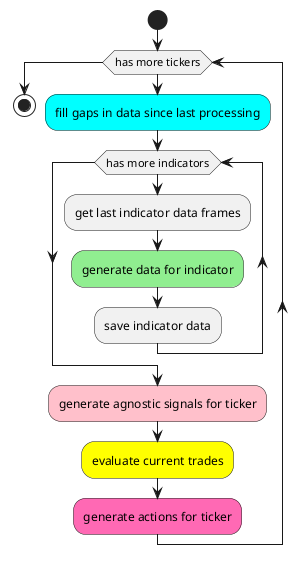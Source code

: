 @startuml analysis
start
while (has more tickers)
  #Cyan:fill gaps in data since last processing;
  while (has more indicators)
    :get last indicator data frames;
    #LightGreen:generate data for indicator;
    :save indicator data;
  endwhile
  #Pink:generate agnostic signals for ticker;
  #Yellow:evaluate current trades;
  #HotPink:generate actions for ticker;
endwhile
stop
@enduml

@startmindmap analysis-actions
+ WOWS
@endmindmap